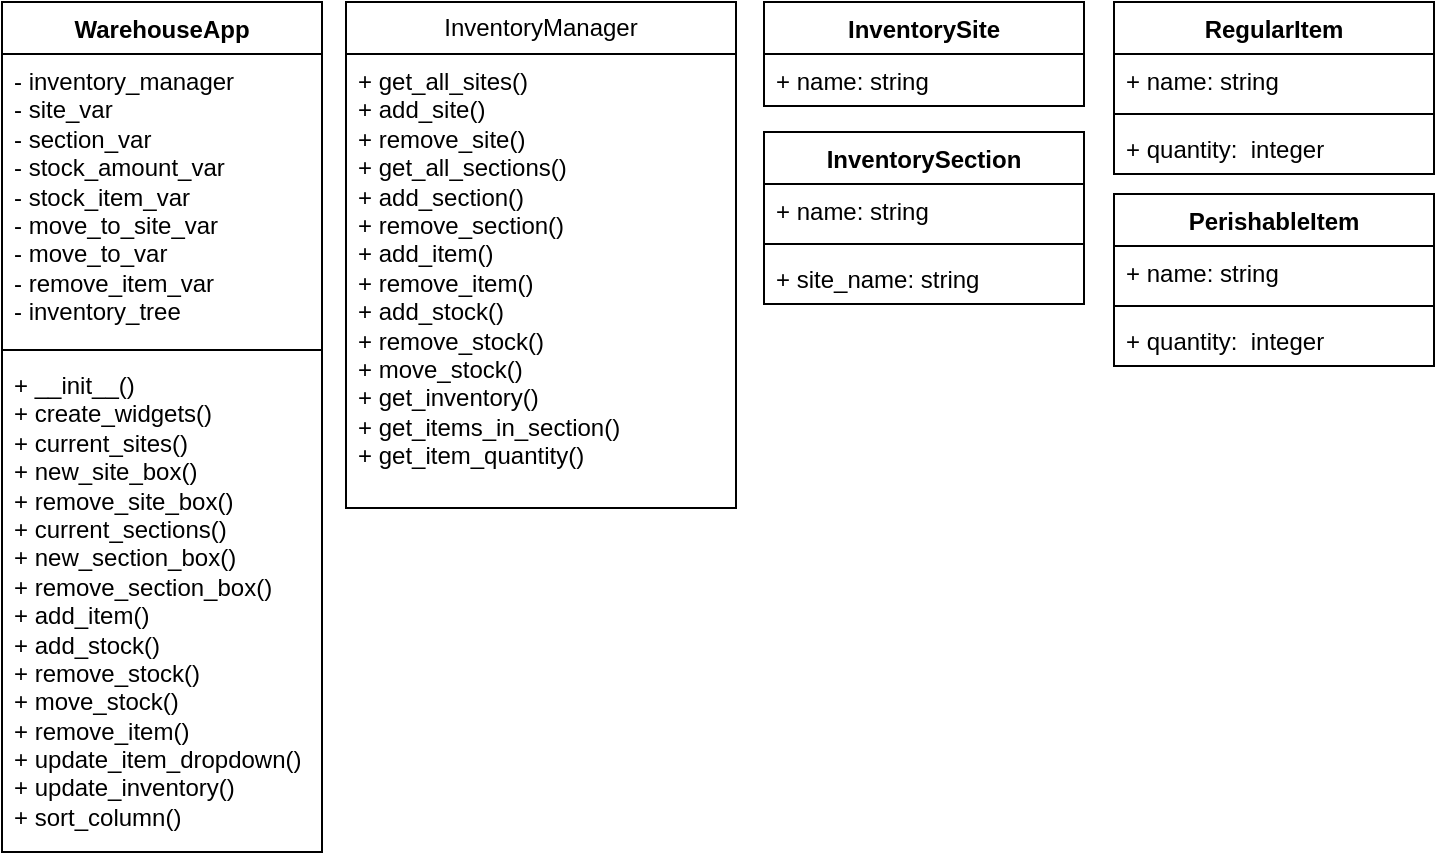 <mxfile version="26.2.14">
  <diagram name="Page-1" id="eKUFLMoqEkoK5U9OMnjI">
    <mxGraphModel dx="1673" dy="1084" grid="0" gridSize="10" guides="1" tooltips="1" connect="1" arrows="1" fold="1" page="0" pageScale="1" pageWidth="827" pageHeight="1169" math="0" shadow="0">
      <root>
        <mxCell id="0" />
        <mxCell id="1" parent="0" />
        <mxCell id="6dgVKFyyJOkfRrwIenRI-2" value="WarehouseApp" style="swimlane;fontStyle=1;align=center;verticalAlign=top;childLayout=stackLayout;horizontal=1;startSize=26;horizontalStack=0;resizeParent=1;resizeParentMax=0;resizeLast=0;collapsible=1;marginBottom=0;whiteSpace=wrap;html=1;" vertex="1" parent="1">
          <mxGeometry x="-215" y="-124" width="160" height="425" as="geometry" />
        </mxCell>
        <mxCell id="6dgVKFyyJOkfRrwIenRI-3" value="- inventory_manager&lt;div&gt;- site_var&lt;/div&gt;&lt;div&gt;- section_var&lt;/div&gt;&lt;div&gt;- stock_amount_var&lt;/div&gt;&lt;div&gt;- stock_item_var&lt;/div&gt;&lt;div&gt;- move_to_site_var&lt;/div&gt;&lt;div&gt;- move_to_var&lt;/div&gt;&lt;div&gt;- remove_item_var&lt;/div&gt;&lt;div&gt;- inventory_tree&lt;/div&gt;" style="text;strokeColor=none;fillColor=none;align=left;verticalAlign=top;spacingLeft=4;spacingRight=4;overflow=hidden;rotatable=0;points=[[0,0.5],[1,0.5]];portConstraint=eastwest;whiteSpace=wrap;html=1;" vertex="1" parent="6dgVKFyyJOkfRrwIenRI-2">
          <mxGeometry y="26" width="160" height="144" as="geometry" />
        </mxCell>
        <mxCell id="6dgVKFyyJOkfRrwIenRI-4" value="" style="line;strokeWidth=1;fillColor=none;align=left;verticalAlign=middle;spacingTop=-1;spacingLeft=3;spacingRight=3;rotatable=0;labelPosition=right;points=[];portConstraint=eastwest;strokeColor=inherit;" vertex="1" parent="6dgVKFyyJOkfRrwIenRI-2">
          <mxGeometry y="170" width="160" height="8" as="geometry" />
        </mxCell>
        <mxCell id="6dgVKFyyJOkfRrwIenRI-5" value="+ __init__()&lt;div&gt;+ create_widgets()&lt;/div&gt;&lt;div&gt;+ current_sites()&lt;/div&gt;&lt;div&gt;+ new_site_box()&lt;/div&gt;&lt;div&gt;&lt;div&gt;+ remove_site_box()&lt;/div&gt;&lt;div&gt;+ current_sections()&amp;nbsp;&lt;/div&gt;&lt;div&gt;+ new_section_box()&lt;/div&gt;&lt;div&gt;+ remove_section_box()&lt;/div&gt;&lt;div&gt;+ add_item()&lt;/div&gt;&lt;div&gt;+ add_stock()&lt;/div&gt;&lt;div&gt;+ remove_stock()&lt;/div&gt;&lt;div&gt;+ move_stock()&lt;/div&gt;&lt;div&gt;+ remove_item()&lt;/div&gt;&lt;div&gt;+ update_item_dropdown()&lt;/div&gt;&lt;div&gt;+ update_inventory()&lt;/div&gt;&lt;div&gt;+ sort_column()&lt;/div&gt;&lt;/div&gt;" style="text;strokeColor=none;fillColor=none;align=left;verticalAlign=top;spacingLeft=4;spacingRight=4;overflow=hidden;rotatable=0;points=[[0,0.5],[1,0.5]];portConstraint=eastwest;whiteSpace=wrap;html=1;" vertex="1" parent="6dgVKFyyJOkfRrwIenRI-2">
          <mxGeometry y="178" width="160" height="247" as="geometry" />
        </mxCell>
        <mxCell id="6dgVKFyyJOkfRrwIenRI-6" value="InventoryManager" style="swimlane;fontStyle=0;childLayout=stackLayout;horizontal=1;startSize=26;fillColor=none;horizontalStack=0;resizeParent=1;resizeParentMax=0;resizeLast=0;collapsible=1;marginBottom=0;whiteSpace=wrap;html=1;" vertex="1" parent="1">
          <mxGeometry x="-43" y="-124" width="195" height="253" as="geometry" />
        </mxCell>
        <mxCell id="6dgVKFyyJOkfRrwIenRI-7" value="&lt;div&gt;+ get_all_sites()&lt;/div&gt;&lt;div&gt;+ add_site()&lt;/div&gt;&lt;div&gt;+ remove_site()&lt;/div&gt;&lt;div&gt;+ get_all_sections()&lt;/div&gt;&lt;div&gt;+ add_section()&lt;/div&gt;&lt;div&gt;+ remove_section()&lt;/div&gt;&lt;div&gt;+ add_item()&lt;/div&gt;&lt;div&gt;+ remove_item()&lt;/div&gt;&lt;div&gt;+ add_stock()&lt;/div&gt;&lt;div&gt;+ remove_stock()&lt;/div&gt;&lt;div&gt;+ move_stock()&lt;/div&gt;&lt;div&gt;+ get_inventory()&lt;/div&gt;&lt;div&gt;+ get_items_in_section()&lt;/div&gt;&lt;div&gt;+ get_item_quantity()&lt;/div&gt;" style="text;strokeColor=none;fillColor=none;align=left;verticalAlign=top;spacingLeft=4;spacingRight=4;overflow=hidden;rotatable=0;points=[[0,0.5],[1,0.5]];portConstraint=eastwest;whiteSpace=wrap;html=1;" vertex="1" parent="6dgVKFyyJOkfRrwIenRI-6">
          <mxGeometry y="26" width="195" height="227" as="geometry" />
        </mxCell>
        <mxCell id="6dgVKFyyJOkfRrwIenRI-10" value="InventorySite" style="swimlane;fontStyle=1;align=center;verticalAlign=top;childLayout=stackLayout;horizontal=1;startSize=26;horizontalStack=0;resizeParent=1;resizeParentMax=0;resizeLast=0;collapsible=1;marginBottom=0;whiteSpace=wrap;html=1;" vertex="1" parent="1">
          <mxGeometry x="166" y="-124" width="160" height="52" as="geometry" />
        </mxCell>
        <mxCell id="6dgVKFyyJOkfRrwIenRI-11" value="+ name: string" style="text;strokeColor=none;fillColor=none;align=left;verticalAlign=top;spacingLeft=4;spacingRight=4;overflow=hidden;rotatable=0;points=[[0,0.5],[1,0.5]];portConstraint=eastwest;whiteSpace=wrap;html=1;" vertex="1" parent="6dgVKFyyJOkfRrwIenRI-10">
          <mxGeometry y="26" width="160" height="26" as="geometry" />
        </mxCell>
        <mxCell id="6dgVKFyyJOkfRrwIenRI-14" value="InventorySection" style="swimlane;fontStyle=1;align=center;verticalAlign=top;childLayout=stackLayout;horizontal=1;startSize=26;horizontalStack=0;resizeParent=1;resizeParentMax=0;resizeLast=0;collapsible=1;marginBottom=0;whiteSpace=wrap;html=1;" vertex="1" parent="1">
          <mxGeometry x="166" y="-59" width="160" height="86" as="geometry" />
        </mxCell>
        <mxCell id="6dgVKFyyJOkfRrwIenRI-15" value="+ name: string" style="text;strokeColor=none;fillColor=none;align=left;verticalAlign=top;spacingLeft=4;spacingRight=4;overflow=hidden;rotatable=0;points=[[0,0.5],[1,0.5]];portConstraint=eastwest;whiteSpace=wrap;html=1;" vertex="1" parent="6dgVKFyyJOkfRrwIenRI-14">
          <mxGeometry y="26" width="160" height="26" as="geometry" />
        </mxCell>
        <mxCell id="6dgVKFyyJOkfRrwIenRI-16" value="" style="line;strokeWidth=1;fillColor=none;align=left;verticalAlign=middle;spacingTop=-1;spacingLeft=3;spacingRight=3;rotatable=0;labelPosition=right;points=[];portConstraint=eastwest;strokeColor=inherit;" vertex="1" parent="6dgVKFyyJOkfRrwIenRI-14">
          <mxGeometry y="52" width="160" height="8" as="geometry" />
        </mxCell>
        <mxCell id="6dgVKFyyJOkfRrwIenRI-17" value="+ site_name: string" style="text;strokeColor=none;fillColor=none;align=left;verticalAlign=top;spacingLeft=4;spacingRight=4;overflow=hidden;rotatable=0;points=[[0,0.5],[1,0.5]];portConstraint=eastwest;whiteSpace=wrap;html=1;" vertex="1" parent="6dgVKFyyJOkfRrwIenRI-14">
          <mxGeometry y="60" width="160" height="26" as="geometry" />
        </mxCell>
        <mxCell id="6dgVKFyyJOkfRrwIenRI-18" value="RegularItem" style="swimlane;fontStyle=1;align=center;verticalAlign=top;childLayout=stackLayout;horizontal=1;startSize=26;horizontalStack=0;resizeParent=1;resizeParentMax=0;resizeLast=0;collapsible=1;marginBottom=0;whiteSpace=wrap;html=1;" vertex="1" parent="1">
          <mxGeometry x="341" y="-124" width="160" height="86" as="geometry" />
        </mxCell>
        <mxCell id="6dgVKFyyJOkfRrwIenRI-19" value="+ name: string" style="text;strokeColor=none;fillColor=none;align=left;verticalAlign=top;spacingLeft=4;spacingRight=4;overflow=hidden;rotatable=0;points=[[0,0.5],[1,0.5]];portConstraint=eastwest;whiteSpace=wrap;html=1;" vertex="1" parent="6dgVKFyyJOkfRrwIenRI-18">
          <mxGeometry y="26" width="160" height="26" as="geometry" />
        </mxCell>
        <mxCell id="6dgVKFyyJOkfRrwIenRI-20" value="" style="line;strokeWidth=1;fillColor=none;align=left;verticalAlign=middle;spacingTop=-1;spacingLeft=3;spacingRight=3;rotatable=0;labelPosition=right;points=[];portConstraint=eastwest;strokeColor=inherit;" vertex="1" parent="6dgVKFyyJOkfRrwIenRI-18">
          <mxGeometry y="52" width="160" height="8" as="geometry" />
        </mxCell>
        <mxCell id="6dgVKFyyJOkfRrwIenRI-21" value="+ quantity:&amp;nbsp; integer" style="text;strokeColor=none;fillColor=none;align=left;verticalAlign=top;spacingLeft=4;spacingRight=4;overflow=hidden;rotatable=0;points=[[0,0.5],[1,0.5]];portConstraint=eastwest;whiteSpace=wrap;html=1;" vertex="1" parent="6dgVKFyyJOkfRrwIenRI-18">
          <mxGeometry y="60" width="160" height="26" as="geometry" />
        </mxCell>
        <mxCell id="6dgVKFyyJOkfRrwIenRI-22" value="PerishableItem" style="swimlane;fontStyle=1;align=center;verticalAlign=top;childLayout=stackLayout;horizontal=1;startSize=26;horizontalStack=0;resizeParent=1;resizeParentMax=0;resizeLast=0;collapsible=1;marginBottom=0;whiteSpace=wrap;html=1;" vertex="1" parent="1">
          <mxGeometry x="341" y="-28" width="160" height="86" as="geometry" />
        </mxCell>
        <mxCell id="6dgVKFyyJOkfRrwIenRI-23" value="+ name: string" style="text;strokeColor=none;fillColor=none;align=left;verticalAlign=top;spacingLeft=4;spacingRight=4;overflow=hidden;rotatable=0;points=[[0,0.5],[1,0.5]];portConstraint=eastwest;whiteSpace=wrap;html=1;" vertex="1" parent="6dgVKFyyJOkfRrwIenRI-22">
          <mxGeometry y="26" width="160" height="26" as="geometry" />
        </mxCell>
        <mxCell id="6dgVKFyyJOkfRrwIenRI-24" value="" style="line;strokeWidth=1;fillColor=none;align=left;verticalAlign=middle;spacingTop=-1;spacingLeft=3;spacingRight=3;rotatable=0;labelPosition=right;points=[];portConstraint=eastwest;strokeColor=inherit;" vertex="1" parent="6dgVKFyyJOkfRrwIenRI-22">
          <mxGeometry y="52" width="160" height="8" as="geometry" />
        </mxCell>
        <mxCell id="6dgVKFyyJOkfRrwIenRI-25" value="+ quantity:&amp;nbsp; integer" style="text;strokeColor=none;fillColor=none;align=left;verticalAlign=top;spacingLeft=4;spacingRight=4;overflow=hidden;rotatable=0;points=[[0,0.5],[1,0.5]];portConstraint=eastwest;whiteSpace=wrap;html=1;" vertex="1" parent="6dgVKFyyJOkfRrwIenRI-22">
          <mxGeometry y="60" width="160" height="26" as="geometry" />
        </mxCell>
      </root>
    </mxGraphModel>
  </diagram>
</mxfile>
